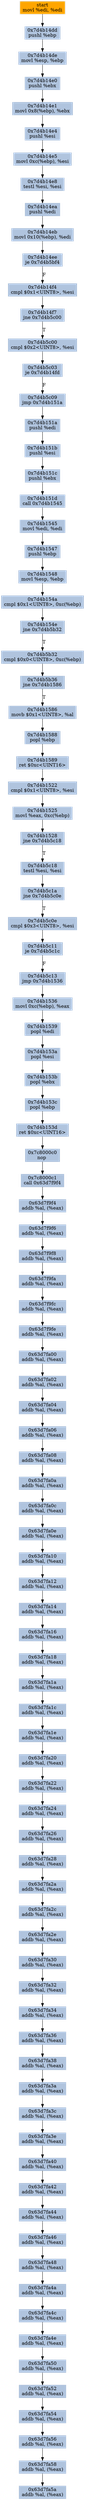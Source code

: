 digraph G {
node[shape=rectangle,style=filled,fillcolor=lightsteelblue,color=lightsteelblue]
bgcolor="transparent"
a0x7d4b14dbmovl_edi_edi[label="start\nmovl %edi, %edi",color="lightgrey",fillcolor="orange"];
a0x7d4b14ddpushl_ebp[label="0x7d4b14dd\npushl %ebp"];
a0x7d4b14demovl_esp_ebp[label="0x7d4b14de\nmovl %esp, %ebp"];
a0x7d4b14e0pushl_ebx[label="0x7d4b14e0\npushl %ebx"];
a0x7d4b14e1movl_0x8ebp__ebx[label="0x7d4b14e1\nmovl 0x8(%ebp), %ebx"];
a0x7d4b14e4pushl_esi[label="0x7d4b14e4\npushl %esi"];
a0x7d4b14e5movl_0xcebp__esi[label="0x7d4b14e5\nmovl 0xc(%ebp), %esi"];
a0x7d4b14e8testl_esi_esi[label="0x7d4b14e8\ntestl %esi, %esi"];
a0x7d4b14eapushl_edi[label="0x7d4b14ea\npushl %edi"];
a0x7d4b14ebmovl_0x10ebp__edi[label="0x7d4b14eb\nmovl 0x10(%ebp), %edi"];
a0x7d4b14eeje_0x7d4b5bf4[label="0x7d4b14ee\nje 0x7d4b5bf4"];
a0x7d4b14f4cmpl_0x1UINT8_esi[label="0x7d4b14f4\ncmpl $0x1<UINT8>, %esi"];
a0x7d4b14f7jne_0x7d4b5c00[label="0x7d4b14f7\njne 0x7d4b5c00"];
a0x7d4b5c00cmpl_0x2UINT8_esi[label="0x7d4b5c00\ncmpl $0x2<UINT8>, %esi"];
a0x7d4b5c03je_0x7d4b14fd[label="0x7d4b5c03\nje 0x7d4b14fd"];
a0x7d4b5c09jmp_0x7d4b151a[label="0x7d4b5c09\njmp 0x7d4b151a"];
a0x7d4b151apushl_edi[label="0x7d4b151a\npushl %edi"];
a0x7d4b151bpushl_esi[label="0x7d4b151b\npushl %esi"];
a0x7d4b151cpushl_ebx[label="0x7d4b151c\npushl %ebx"];
a0x7d4b151dcall_0x7d4b1545[label="0x7d4b151d\ncall 0x7d4b1545"];
a0x7d4b1545movl_edi_edi[label="0x7d4b1545\nmovl %edi, %edi"];
a0x7d4b1547pushl_ebp[label="0x7d4b1547\npushl %ebp"];
a0x7d4b1548movl_esp_ebp[label="0x7d4b1548\nmovl %esp, %ebp"];
a0x7d4b154acmpl_0x1UINT8_0xcebp_[label="0x7d4b154a\ncmpl $0x1<UINT8>, 0xc(%ebp)"];
a0x7d4b154ejne_0x7d4b5b32[label="0x7d4b154e\njne 0x7d4b5b32"];
a0x7d4b5b32cmpl_0x0UINT8_0xcebp_[label="0x7d4b5b32\ncmpl $0x0<UINT8>, 0xc(%ebp)"];
a0x7d4b5b36jne_0x7d4b1586[label="0x7d4b5b36\njne 0x7d4b1586"];
a0x7d4b1586movb_0x1UINT8_al[label="0x7d4b1586\nmovb $0x1<UINT8>, %al"];
a0x7d4b1588popl_ebp[label="0x7d4b1588\npopl %ebp"];
a0x7d4b1589ret_0xcUINT16[label="0x7d4b1589\nret $0xc<UINT16>"];
a0x7d4b1522cmpl_0x1UINT8_esi[label="0x7d4b1522\ncmpl $0x1<UINT8>, %esi"];
a0x7d4b1525movl_eax_0xcebp_[label="0x7d4b1525\nmovl %eax, 0xc(%ebp)"];
a0x7d4b1528jne_0x7d4b5c18[label="0x7d4b1528\njne 0x7d4b5c18"];
a0x7d4b5c18testl_esi_esi[label="0x7d4b5c18\ntestl %esi, %esi"];
a0x7d4b5c1ajne_0x7d4b5c0e[label="0x7d4b5c1a\njne 0x7d4b5c0e"];
a0x7d4b5c0ecmpl_0x3UINT8_esi[label="0x7d4b5c0e\ncmpl $0x3<UINT8>, %esi"];
a0x7d4b5c11je_0x7d4b5c1c[label="0x7d4b5c11\nje 0x7d4b5c1c"];
a0x7d4b5c13jmp_0x7d4b1536[label="0x7d4b5c13\njmp 0x7d4b1536"];
a0x7d4b1536movl_0xcebp__eax[label="0x7d4b1536\nmovl 0xc(%ebp), %eax"];
a0x7d4b1539popl_edi[label="0x7d4b1539\npopl %edi"];
a0x7d4b153apopl_esi[label="0x7d4b153a\npopl %esi"];
a0x7d4b153bpopl_ebx[label="0x7d4b153b\npopl %ebx"];
a0x7d4b153cpopl_ebp[label="0x7d4b153c\npopl %ebp"];
a0x7d4b153dret_0xcUINT16[label="0x7d4b153d\nret $0xc<UINT16>"];
a0x7c8000c0nop_[label="0x7c8000c0\nnop "];
a0x7c8000c1call_0x63d7f9f4[label="0x7c8000c1\ncall 0x63d7f9f4"];
a0x63d7f9f4addb_al_eax_[label="0x63d7f9f4\naddb %al, (%eax)"];
a0x63d7f9f6addb_al_eax_[label="0x63d7f9f6\naddb %al, (%eax)"];
a0x63d7f9f8addb_al_eax_[label="0x63d7f9f8\naddb %al, (%eax)"];
a0x63d7f9faaddb_al_eax_[label="0x63d7f9fa\naddb %al, (%eax)"];
a0x63d7f9fcaddb_al_eax_[label="0x63d7f9fc\naddb %al, (%eax)"];
a0x63d7f9feaddb_al_eax_[label="0x63d7f9fe\naddb %al, (%eax)"];
a0x63d7fa00addb_al_eax_[label="0x63d7fa00\naddb %al, (%eax)"];
a0x63d7fa02addb_al_eax_[label="0x63d7fa02\naddb %al, (%eax)"];
a0x63d7fa04addb_al_eax_[label="0x63d7fa04\naddb %al, (%eax)"];
a0x63d7fa06addb_al_eax_[label="0x63d7fa06\naddb %al, (%eax)"];
a0x63d7fa08addb_al_eax_[label="0x63d7fa08\naddb %al, (%eax)"];
a0x63d7fa0aaddb_al_eax_[label="0x63d7fa0a\naddb %al, (%eax)"];
a0x63d7fa0caddb_al_eax_[label="0x63d7fa0c\naddb %al, (%eax)"];
a0x63d7fa0eaddb_al_eax_[label="0x63d7fa0e\naddb %al, (%eax)"];
a0x63d7fa10addb_al_eax_[label="0x63d7fa10\naddb %al, (%eax)"];
a0x63d7fa12addb_al_eax_[label="0x63d7fa12\naddb %al, (%eax)"];
a0x63d7fa14addb_al_eax_[label="0x63d7fa14\naddb %al, (%eax)"];
a0x63d7fa16addb_al_eax_[label="0x63d7fa16\naddb %al, (%eax)"];
a0x63d7fa18addb_al_eax_[label="0x63d7fa18\naddb %al, (%eax)"];
a0x63d7fa1aaddb_al_eax_[label="0x63d7fa1a\naddb %al, (%eax)"];
a0x63d7fa1caddb_al_eax_[label="0x63d7fa1c\naddb %al, (%eax)"];
a0x63d7fa1eaddb_al_eax_[label="0x63d7fa1e\naddb %al, (%eax)"];
a0x63d7fa20addb_al_eax_[label="0x63d7fa20\naddb %al, (%eax)"];
a0x63d7fa22addb_al_eax_[label="0x63d7fa22\naddb %al, (%eax)"];
a0x63d7fa24addb_al_eax_[label="0x63d7fa24\naddb %al, (%eax)"];
a0x63d7fa26addb_al_eax_[label="0x63d7fa26\naddb %al, (%eax)"];
a0x63d7fa28addb_al_eax_[label="0x63d7fa28\naddb %al, (%eax)"];
a0x63d7fa2aaddb_al_eax_[label="0x63d7fa2a\naddb %al, (%eax)"];
a0x63d7fa2caddb_al_eax_[label="0x63d7fa2c\naddb %al, (%eax)"];
a0x63d7fa2eaddb_al_eax_[label="0x63d7fa2e\naddb %al, (%eax)"];
a0x63d7fa30addb_al_eax_[label="0x63d7fa30\naddb %al, (%eax)"];
a0x63d7fa32addb_al_eax_[label="0x63d7fa32\naddb %al, (%eax)"];
a0x63d7fa34addb_al_eax_[label="0x63d7fa34\naddb %al, (%eax)"];
a0x63d7fa36addb_al_eax_[label="0x63d7fa36\naddb %al, (%eax)"];
a0x63d7fa38addb_al_eax_[label="0x63d7fa38\naddb %al, (%eax)"];
a0x63d7fa3aaddb_al_eax_[label="0x63d7fa3a\naddb %al, (%eax)"];
a0x63d7fa3caddb_al_eax_[label="0x63d7fa3c\naddb %al, (%eax)"];
a0x63d7fa3eaddb_al_eax_[label="0x63d7fa3e\naddb %al, (%eax)"];
a0x63d7fa40addb_al_eax_[label="0x63d7fa40\naddb %al, (%eax)"];
a0x63d7fa42addb_al_eax_[label="0x63d7fa42\naddb %al, (%eax)"];
a0x63d7fa44addb_al_eax_[label="0x63d7fa44\naddb %al, (%eax)"];
a0x63d7fa46addb_al_eax_[label="0x63d7fa46\naddb %al, (%eax)"];
a0x63d7fa48addb_al_eax_[label="0x63d7fa48\naddb %al, (%eax)"];
a0x63d7fa4aaddb_al_eax_[label="0x63d7fa4a\naddb %al, (%eax)"];
a0x63d7fa4caddb_al_eax_[label="0x63d7fa4c\naddb %al, (%eax)"];
a0x63d7fa4eaddb_al_eax_[label="0x63d7fa4e\naddb %al, (%eax)"];
a0x63d7fa50addb_al_eax_[label="0x63d7fa50\naddb %al, (%eax)"];
a0x63d7fa52addb_al_eax_[label="0x63d7fa52\naddb %al, (%eax)"];
a0x63d7fa54addb_al_eax_[label="0x63d7fa54\naddb %al, (%eax)"];
a0x63d7fa56addb_al_eax_[label="0x63d7fa56\naddb %al, (%eax)"];
a0x63d7fa58addb_al_eax_[label="0x63d7fa58\naddb %al, (%eax)"];
a0x63d7fa5aaddb_al_eax_[label="0x63d7fa5a\naddb %al, (%eax)"];
a0x7d4b14dbmovl_edi_edi -> a0x7d4b14ddpushl_ebp [color="#000000"];
a0x7d4b14ddpushl_ebp -> a0x7d4b14demovl_esp_ebp [color="#000000"];
a0x7d4b14demovl_esp_ebp -> a0x7d4b14e0pushl_ebx [color="#000000"];
a0x7d4b14e0pushl_ebx -> a0x7d4b14e1movl_0x8ebp__ebx [color="#000000"];
a0x7d4b14e1movl_0x8ebp__ebx -> a0x7d4b14e4pushl_esi [color="#000000"];
a0x7d4b14e4pushl_esi -> a0x7d4b14e5movl_0xcebp__esi [color="#000000"];
a0x7d4b14e5movl_0xcebp__esi -> a0x7d4b14e8testl_esi_esi [color="#000000"];
a0x7d4b14e8testl_esi_esi -> a0x7d4b14eapushl_edi [color="#000000"];
a0x7d4b14eapushl_edi -> a0x7d4b14ebmovl_0x10ebp__edi [color="#000000"];
a0x7d4b14ebmovl_0x10ebp__edi -> a0x7d4b14eeje_0x7d4b5bf4 [color="#000000"];
a0x7d4b14eeje_0x7d4b5bf4 -> a0x7d4b14f4cmpl_0x1UINT8_esi [color="#000000",label="F"];
a0x7d4b14f4cmpl_0x1UINT8_esi -> a0x7d4b14f7jne_0x7d4b5c00 [color="#000000"];
a0x7d4b14f7jne_0x7d4b5c00 -> a0x7d4b5c00cmpl_0x2UINT8_esi [color="#000000",label="T"];
a0x7d4b5c00cmpl_0x2UINT8_esi -> a0x7d4b5c03je_0x7d4b14fd [color="#000000"];
a0x7d4b5c03je_0x7d4b14fd -> a0x7d4b5c09jmp_0x7d4b151a [color="#000000",label="F"];
a0x7d4b5c09jmp_0x7d4b151a -> a0x7d4b151apushl_edi [color="#000000"];
a0x7d4b151apushl_edi -> a0x7d4b151bpushl_esi [color="#000000"];
a0x7d4b151bpushl_esi -> a0x7d4b151cpushl_ebx [color="#000000"];
a0x7d4b151cpushl_ebx -> a0x7d4b151dcall_0x7d4b1545 [color="#000000"];
a0x7d4b151dcall_0x7d4b1545 -> a0x7d4b1545movl_edi_edi [color="#000000"];
a0x7d4b1545movl_edi_edi -> a0x7d4b1547pushl_ebp [color="#000000"];
a0x7d4b1547pushl_ebp -> a0x7d4b1548movl_esp_ebp [color="#000000"];
a0x7d4b1548movl_esp_ebp -> a0x7d4b154acmpl_0x1UINT8_0xcebp_ [color="#000000"];
a0x7d4b154acmpl_0x1UINT8_0xcebp_ -> a0x7d4b154ejne_0x7d4b5b32 [color="#000000"];
a0x7d4b154ejne_0x7d4b5b32 -> a0x7d4b5b32cmpl_0x0UINT8_0xcebp_ [color="#000000",label="T"];
a0x7d4b5b32cmpl_0x0UINT8_0xcebp_ -> a0x7d4b5b36jne_0x7d4b1586 [color="#000000"];
a0x7d4b5b36jne_0x7d4b1586 -> a0x7d4b1586movb_0x1UINT8_al [color="#000000",label="T"];
a0x7d4b1586movb_0x1UINT8_al -> a0x7d4b1588popl_ebp [color="#000000"];
a0x7d4b1588popl_ebp -> a0x7d4b1589ret_0xcUINT16 [color="#000000"];
a0x7d4b1589ret_0xcUINT16 -> a0x7d4b1522cmpl_0x1UINT8_esi [color="#000000"];
a0x7d4b1522cmpl_0x1UINT8_esi -> a0x7d4b1525movl_eax_0xcebp_ [color="#000000"];
a0x7d4b1525movl_eax_0xcebp_ -> a0x7d4b1528jne_0x7d4b5c18 [color="#000000"];
a0x7d4b1528jne_0x7d4b5c18 -> a0x7d4b5c18testl_esi_esi [color="#000000",label="T"];
a0x7d4b5c18testl_esi_esi -> a0x7d4b5c1ajne_0x7d4b5c0e [color="#000000"];
a0x7d4b5c1ajne_0x7d4b5c0e -> a0x7d4b5c0ecmpl_0x3UINT8_esi [color="#000000",label="T"];
a0x7d4b5c0ecmpl_0x3UINT8_esi -> a0x7d4b5c11je_0x7d4b5c1c [color="#000000"];
a0x7d4b5c11je_0x7d4b5c1c -> a0x7d4b5c13jmp_0x7d4b1536 [color="#000000",label="F"];
a0x7d4b5c13jmp_0x7d4b1536 -> a0x7d4b1536movl_0xcebp__eax [color="#000000"];
a0x7d4b1536movl_0xcebp__eax -> a0x7d4b1539popl_edi [color="#000000"];
a0x7d4b1539popl_edi -> a0x7d4b153apopl_esi [color="#000000"];
a0x7d4b153apopl_esi -> a0x7d4b153bpopl_ebx [color="#000000"];
a0x7d4b153bpopl_ebx -> a0x7d4b153cpopl_ebp [color="#000000"];
a0x7d4b153cpopl_ebp -> a0x7d4b153dret_0xcUINT16 [color="#000000"];
a0x7d4b153dret_0xcUINT16 -> a0x7c8000c0nop_ [color="#000000"];
a0x7c8000c0nop_ -> a0x7c8000c1call_0x63d7f9f4 [color="#000000"];
a0x7c8000c1call_0x63d7f9f4 -> a0x63d7f9f4addb_al_eax_ [color="#000000"];
a0x63d7f9f4addb_al_eax_ -> a0x63d7f9f6addb_al_eax_ [color="#000000"];
a0x63d7f9f6addb_al_eax_ -> a0x63d7f9f8addb_al_eax_ [color="#000000"];
a0x63d7f9f8addb_al_eax_ -> a0x63d7f9faaddb_al_eax_ [color="#000000"];
a0x63d7f9faaddb_al_eax_ -> a0x63d7f9fcaddb_al_eax_ [color="#000000"];
a0x63d7f9fcaddb_al_eax_ -> a0x63d7f9feaddb_al_eax_ [color="#000000"];
a0x63d7f9feaddb_al_eax_ -> a0x63d7fa00addb_al_eax_ [color="#000000"];
a0x63d7fa00addb_al_eax_ -> a0x63d7fa02addb_al_eax_ [color="#000000"];
a0x63d7fa02addb_al_eax_ -> a0x63d7fa04addb_al_eax_ [color="#000000"];
a0x63d7fa04addb_al_eax_ -> a0x63d7fa06addb_al_eax_ [color="#000000"];
a0x63d7fa06addb_al_eax_ -> a0x63d7fa08addb_al_eax_ [color="#000000"];
a0x63d7fa08addb_al_eax_ -> a0x63d7fa0aaddb_al_eax_ [color="#000000"];
a0x63d7fa0aaddb_al_eax_ -> a0x63d7fa0caddb_al_eax_ [color="#000000"];
a0x63d7fa0caddb_al_eax_ -> a0x63d7fa0eaddb_al_eax_ [color="#000000"];
a0x63d7fa0eaddb_al_eax_ -> a0x63d7fa10addb_al_eax_ [color="#000000"];
a0x63d7fa10addb_al_eax_ -> a0x63d7fa12addb_al_eax_ [color="#000000"];
a0x63d7fa12addb_al_eax_ -> a0x63d7fa14addb_al_eax_ [color="#000000"];
a0x63d7fa14addb_al_eax_ -> a0x63d7fa16addb_al_eax_ [color="#000000"];
a0x63d7fa16addb_al_eax_ -> a0x63d7fa18addb_al_eax_ [color="#000000"];
a0x63d7fa18addb_al_eax_ -> a0x63d7fa1aaddb_al_eax_ [color="#000000"];
a0x63d7fa1aaddb_al_eax_ -> a0x63d7fa1caddb_al_eax_ [color="#000000"];
a0x63d7fa1caddb_al_eax_ -> a0x63d7fa1eaddb_al_eax_ [color="#000000"];
a0x63d7fa1eaddb_al_eax_ -> a0x63d7fa20addb_al_eax_ [color="#000000"];
a0x63d7fa20addb_al_eax_ -> a0x63d7fa22addb_al_eax_ [color="#000000"];
a0x63d7fa22addb_al_eax_ -> a0x63d7fa24addb_al_eax_ [color="#000000"];
a0x63d7fa24addb_al_eax_ -> a0x63d7fa26addb_al_eax_ [color="#000000"];
a0x63d7fa26addb_al_eax_ -> a0x63d7fa28addb_al_eax_ [color="#000000"];
a0x63d7fa28addb_al_eax_ -> a0x63d7fa2aaddb_al_eax_ [color="#000000"];
a0x63d7fa2aaddb_al_eax_ -> a0x63d7fa2caddb_al_eax_ [color="#000000"];
a0x63d7fa2caddb_al_eax_ -> a0x63d7fa2eaddb_al_eax_ [color="#000000"];
a0x63d7fa2eaddb_al_eax_ -> a0x63d7fa30addb_al_eax_ [color="#000000"];
a0x63d7fa30addb_al_eax_ -> a0x63d7fa32addb_al_eax_ [color="#000000"];
a0x63d7fa32addb_al_eax_ -> a0x63d7fa34addb_al_eax_ [color="#000000"];
a0x63d7fa34addb_al_eax_ -> a0x63d7fa36addb_al_eax_ [color="#000000"];
a0x63d7fa36addb_al_eax_ -> a0x63d7fa38addb_al_eax_ [color="#000000"];
a0x63d7fa38addb_al_eax_ -> a0x63d7fa3aaddb_al_eax_ [color="#000000"];
a0x63d7fa3aaddb_al_eax_ -> a0x63d7fa3caddb_al_eax_ [color="#000000"];
a0x63d7fa3caddb_al_eax_ -> a0x63d7fa3eaddb_al_eax_ [color="#000000"];
a0x63d7fa3eaddb_al_eax_ -> a0x63d7fa40addb_al_eax_ [color="#000000"];
a0x63d7fa40addb_al_eax_ -> a0x63d7fa42addb_al_eax_ [color="#000000"];
a0x63d7fa42addb_al_eax_ -> a0x63d7fa44addb_al_eax_ [color="#000000"];
a0x63d7fa44addb_al_eax_ -> a0x63d7fa46addb_al_eax_ [color="#000000"];
a0x63d7fa46addb_al_eax_ -> a0x63d7fa48addb_al_eax_ [color="#000000"];
a0x63d7fa48addb_al_eax_ -> a0x63d7fa4aaddb_al_eax_ [color="#000000"];
a0x63d7fa4aaddb_al_eax_ -> a0x63d7fa4caddb_al_eax_ [color="#000000"];
a0x63d7fa4caddb_al_eax_ -> a0x63d7fa4eaddb_al_eax_ [color="#000000"];
a0x63d7fa4eaddb_al_eax_ -> a0x63d7fa50addb_al_eax_ [color="#000000"];
a0x63d7fa50addb_al_eax_ -> a0x63d7fa52addb_al_eax_ [color="#000000"];
a0x63d7fa52addb_al_eax_ -> a0x63d7fa54addb_al_eax_ [color="#000000"];
a0x63d7fa54addb_al_eax_ -> a0x63d7fa56addb_al_eax_ [color="#000000"];
a0x63d7fa56addb_al_eax_ -> a0x63d7fa58addb_al_eax_ [color="#000000"];
a0x63d7fa58addb_al_eax_ -> a0x63d7fa5aaddb_al_eax_ [color="#000000"];
}
